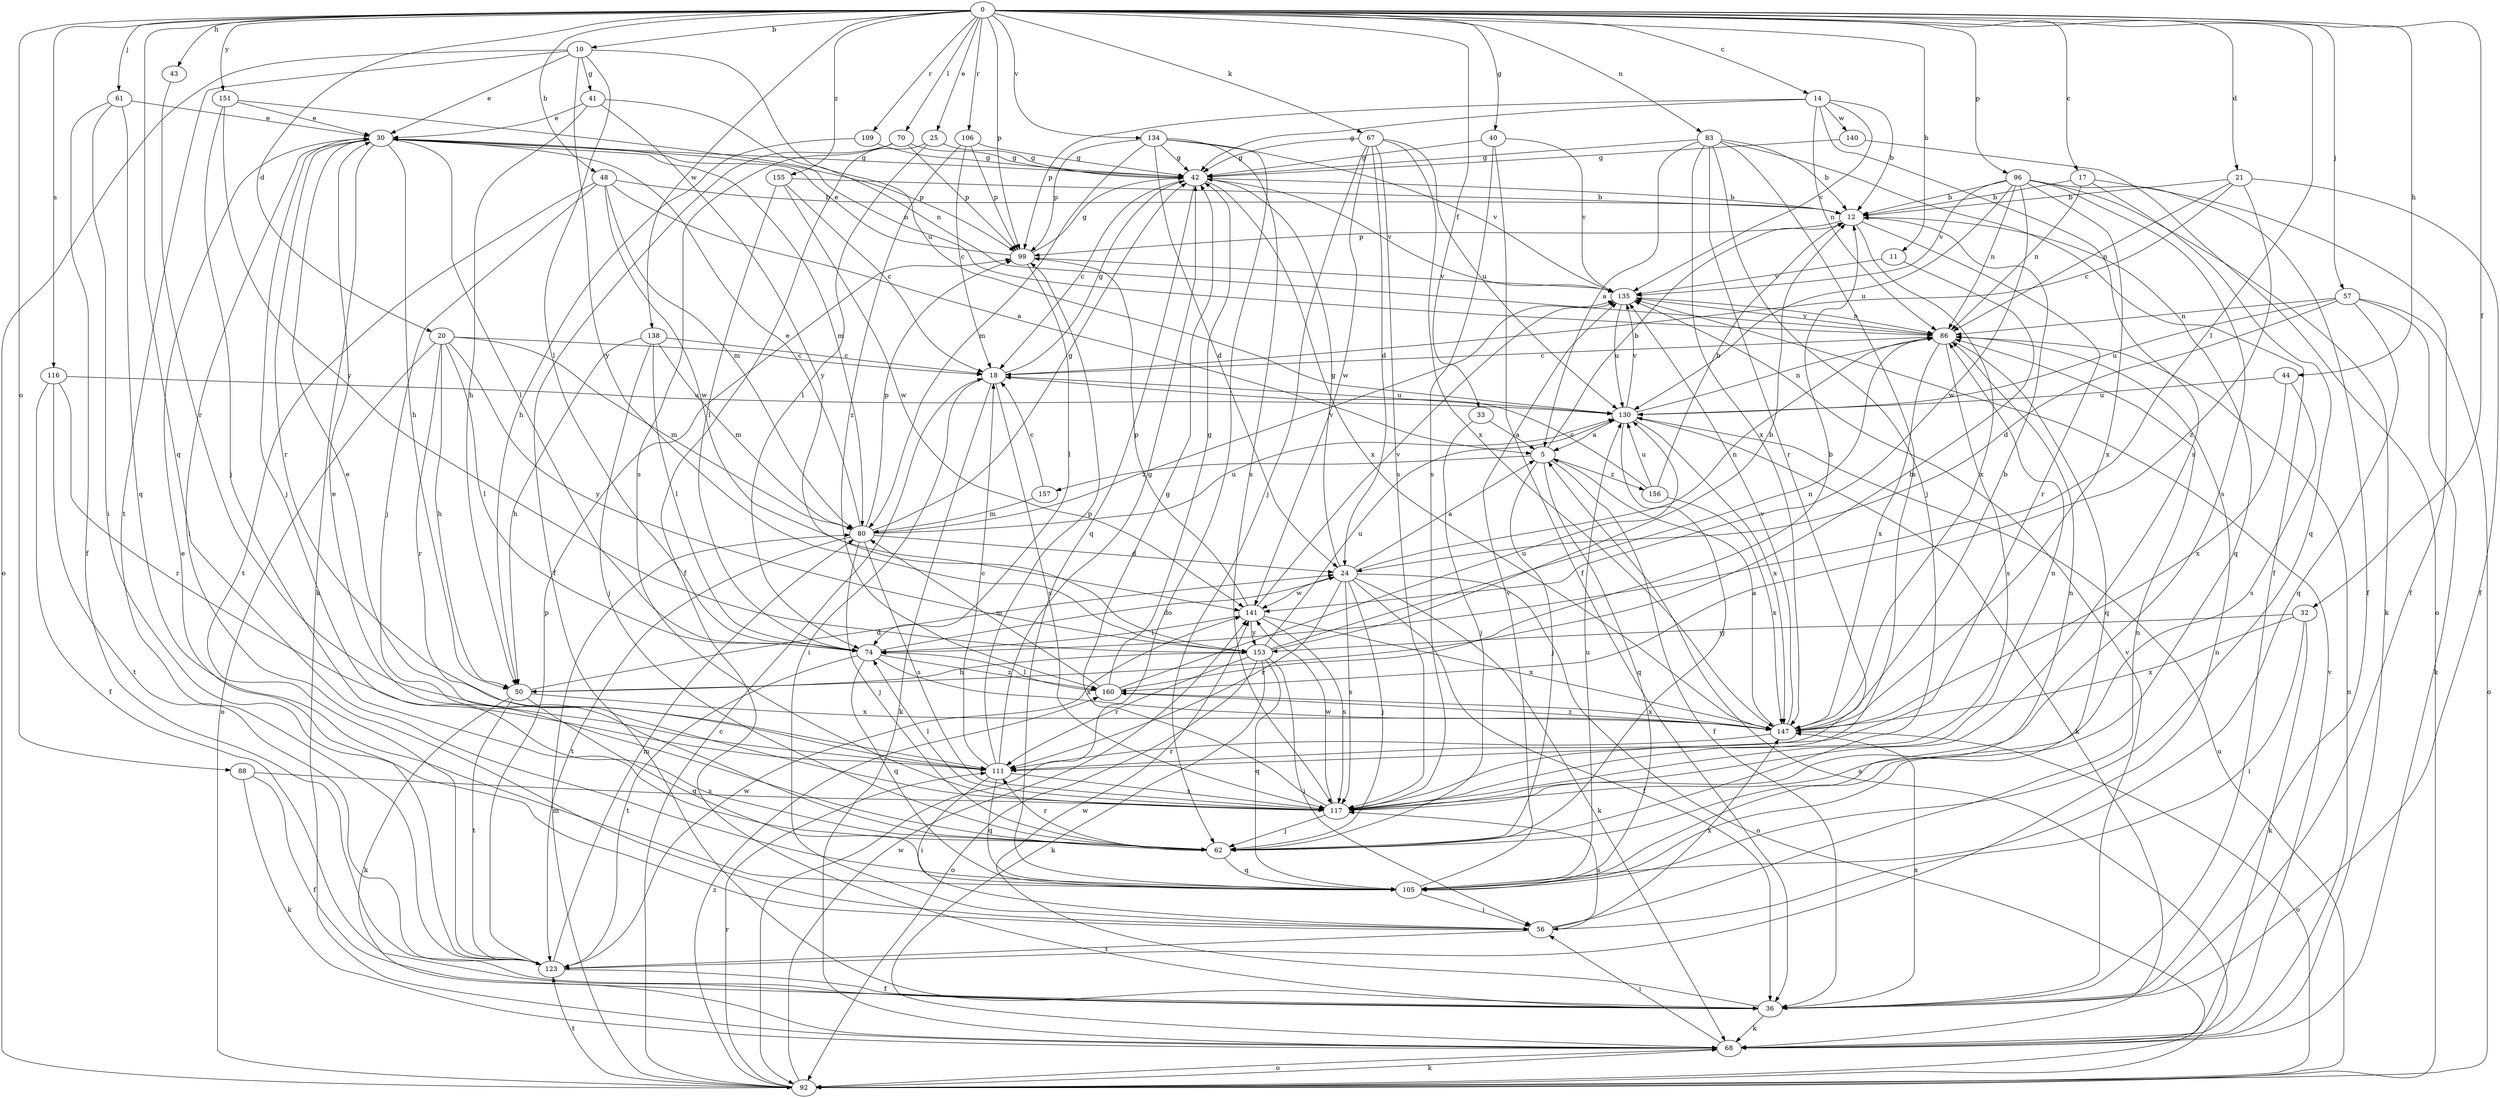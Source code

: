 strict digraph  {
0;
5;
10;
11;
12;
14;
17;
18;
20;
21;
24;
25;
30;
32;
33;
36;
40;
41;
42;
43;
44;
48;
50;
56;
57;
61;
62;
67;
68;
70;
74;
80;
83;
86;
88;
92;
96;
99;
105;
106;
109;
111;
116;
117;
123;
130;
134;
135;
138;
140;
141;
147;
151;
153;
155;
156;
157;
160;
0 -> 10  [label=b];
0 -> 11  [label=b];
0 -> 14  [label=c];
0 -> 17  [label=c];
0 -> 20  [label=d];
0 -> 21  [label=d];
0 -> 25  [label=e];
0 -> 32  [label=f];
0 -> 33  [label=f];
0 -> 40  [label=g];
0 -> 43  [label=h];
0 -> 44  [label=h];
0 -> 48  [label=h];
0 -> 57  [label=j];
0 -> 61  [label=j];
0 -> 67  [label=k];
0 -> 70  [label=l];
0 -> 74  [label=l];
0 -> 83  [label=n];
0 -> 88  [label=o];
0 -> 96  [label=p];
0 -> 99  [label=p];
0 -> 105  [label=q];
0 -> 106  [label=r];
0 -> 109  [label=r];
0 -> 116  [label=s];
0 -> 134  [label=v];
0 -> 138  [label=w];
0 -> 151  [label=y];
0 -> 155  [label=z];
5 -> 12  [label=b];
5 -> 36  [label=f];
5 -> 62  [label=j];
5 -> 105  [label=q];
5 -> 156  [label=z];
5 -> 157  [label=z];
10 -> 30  [label=e];
10 -> 41  [label=g];
10 -> 74  [label=l];
10 -> 92  [label=o];
10 -> 123  [label=t];
10 -> 130  [label=u];
10 -> 153  [label=y];
11 -> 50  [label=h];
11 -> 135  [label=v];
12 -> 99  [label=p];
12 -> 105  [label=q];
12 -> 111  [label=r];
12 -> 147  [label=x];
14 -> 12  [label=b];
14 -> 42  [label=g];
14 -> 86  [label=n];
14 -> 99  [label=p];
14 -> 117  [label=s];
14 -> 135  [label=v];
14 -> 140  [label=w];
17 -> 12  [label=b];
17 -> 36  [label=f];
17 -> 86  [label=n];
17 -> 105  [label=q];
18 -> 42  [label=g];
18 -> 56  [label=i];
18 -> 68  [label=k];
18 -> 117  [label=s];
18 -> 130  [label=u];
20 -> 18  [label=c];
20 -> 50  [label=h];
20 -> 74  [label=l];
20 -> 80  [label=m];
20 -> 92  [label=o];
20 -> 111  [label=r];
20 -> 153  [label=y];
21 -> 12  [label=b];
21 -> 18  [label=c];
21 -> 36  [label=f];
21 -> 86  [label=n];
21 -> 160  [label=z];
24 -> 5  [label=a];
24 -> 36  [label=f];
24 -> 42  [label=g];
24 -> 62  [label=j];
24 -> 68  [label=k];
24 -> 86  [label=n];
24 -> 92  [label=o];
24 -> 111  [label=r];
24 -> 117  [label=s];
24 -> 141  [label=w];
25 -> 36  [label=f];
25 -> 42  [label=g];
25 -> 74  [label=l];
30 -> 42  [label=g];
30 -> 50  [label=h];
30 -> 56  [label=i];
30 -> 62  [label=j];
30 -> 68  [label=k];
30 -> 74  [label=l];
30 -> 80  [label=m];
30 -> 99  [label=p];
30 -> 111  [label=r];
32 -> 56  [label=i];
32 -> 68  [label=k];
32 -> 147  [label=x];
32 -> 153  [label=y];
33 -> 5  [label=a];
33 -> 62  [label=j];
36 -> 68  [label=k];
36 -> 135  [label=v];
36 -> 141  [label=w];
36 -> 147  [label=x];
40 -> 36  [label=f];
40 -> 42  [label=g];
40 -> 117  [label=s];
40 -> 135  [label=v];
41 -> 30  [label=e];
41 -> 50  [label=h];
41 -> 86  [label=n];
41 -> 153  [label=y];
42 -> 12  [label=b];
42 -> 18  [label=c];
42 -> 105  [label=q];
42 -> 135  [label=v];
42 -> 147  [label=x];
43 -> 111  [label=r];
44 -> 117  [label=s];
44 -> 130  [label=u];
44 -> 147  [label=x];
48 -> 5  [label=a];
48 -> 12  [label=b];
48 -> 62  [label=j];
48 -> 80  [label=m];
48 -> 123  [label=t];
48 -> 141  [label=w];
50 -> 24  [label=d];
50 -> 68  [label=k];
50 -> 105  [label=q];
50 -> 123  [label=t];
50 -> 147  [label=x];
56 -> 86  [label=n];
56 -> 117  [label=s];
56 -> 123  [label=t];
56 -> 147  [label=x];
57 -> 24  [label=d];
57 -> 68  [label=k];
57 -> 86  [label=n];
57 -> 92  [label=o];
57 -> 105  [label=q];
57 -> 130  [label=u];
61 -> 30  [label=e];
61 -> 36  [label=f];
61 -> 56  [label=i];
61 -> 105  [label=q];
62 -> 30  [label=e];
62 -> 86  [label=n];
62 -> 105  [label=q];
62 -> 111  [label=r];
67 -> 24  [label=d];
67 -> 42  [label=g];
67 -> 62  [label=j];
67 -> 117  [label=s];
67 -> 130  [label=u];
67 -> 141  [label=w];
67 -> 147  [label=x];
68 -> 56  [label=i];
68 -> 86  [label=n];
68 -> 92  [label=o];
68 -> 135  [label=v];
70 -> 36  [label=f];
70 -> 42  [label=g];
70 -> 99  [label=p];
70 -> 117  [label=s];
74 -> 24  [label=d];
74 -> 105  [label=q];
74 -> 123  [label=t];
74 -> 147  [label=x];
74 -> 160  [label=z];
80 -> 24  [label=d];
80 -> 30  [label=e];
80 -> 42  [label=g];
80 -> 62  [label=j];
80 -> 99  [label=p];
80 -> 117  [label=s];
80 -> 123  [label=t];
80 -> 130  [label=u];
80 -> 135  [label=v];
83 -> 5  [label=a];
83 -> 12  [label=b];
83 -> 36  [label=f];
83 -> 42  [label=g];
83 -> 62  [label=j];
83 -> 111  [label=r];
83 -> 117  [label=s];
83 -> 147  [label=x];
86 -> 18  [label=c];
86 -> 105  [label=q];
86 -> 117  [label=s];
86 -> 135  [label=v];
86 -> 147  [label=x];
88 -> 36  [label=f];
88 -> 68  [label=k];
88 -> 117  [label=s];
92 -> 5  [label=a];
92 -> 18  [label=c];
92 -> 68  [label=k];
92 -> 80  [label=m];
92 -> 111  [label=r];
92 -> 123  [label=t];
92 -> 130  [label=u];
92 -> 141  [label=w];
92 -> 160  [label=z];
96 -> 12  [label=b];
96 -> 36  [label=f];
96 -> 68  [label=k];
96 -> 86  [label=n];
96 -> 117  [label=s];
96 -> 130  [label=u];
96 -> 135  [label=v];
96 -> 141  [label=w];
96 -> 147  [label=x];
99 -> 30  [label=e];
99 -> 42  [label=g];
99 -> 74  [label=l];
99 -> 135  [label=v];
105 -> 56  [label=i];
105 -> 130  [label=u];
105 -> 135  [label=v];
106 -> 18  [label=c];
106 -> 42  [label=g];
106 -> 99  [label=p];
106 -> 160  [label=z];
109 -> 42  [label=g];
109 -> 50  [label=h];
111 -> 18  [label=c];
111 -> 42  [label=g];
111 -> 56  [label=i];
111 -> 99  [label=p];
111 -> 105  [label=q];
111 -> 117  [label=s];
116 -> 36  [label=f];
116 -> 111  [label=r];
116 -> 123  [label=t];
116 -> 130  [label=u];
117 -> 30  [label=e];
117 -> 42  [label=g];
117 -> 62  [label=j];
117 -> 74  [label=l];
117 -> 86  [label=n];
117 -> 141  [label=w];
123 -> 30  [label=e];
123 -> 36  [label=f];
123 -> 80  [label=m];
123 -> 86  [label=n];
123 -> 99  [label=p];
123 -> 141  [label=w];
130 -> 5  [label=a];
130 -> 62  [label=j];
130 -> 68  [label=k];
130 -> 86  [label=n];
130 -> 135  [label=v];
130 -> 147  [label=x];
134 -> 24  [label=d];
134 -> 42  [label=g];
134 -> 80  [label=m];
134 -> 92  [label=o];
134 -> 99  [label=p];
134 -> 117  [label=s];
134 -> 135  [label=v];
135 -> 86  [label=n];
135 -> 130  [label=u];
138 -> 18  [label=c];
138 -> 50  [label=h];
138 -> 62  [label=j];
138 -> 74  [label=l];
138 -> 80  [label=m];
140 -> 42  [label=g];
140 -> 92  [label=o];
141 -> 74  [label=l];
141 -> 99  [label=p];
141 -> 117  [label=s];
141 -> 135  [label=v];
141 -> 147  [label=x];
141 -> 153  [label=y];
147 -> 5  [label=a];
147 -> 12  [label=b];
147 -> 92  [label=o];
147 -> 111  [label=r];
147 -> 135  [label=v];
147 -> 160  [label=z];
151 -> 30  [label=e];
151 -> 62  [label=j];
151 -> 86  [label=n];
151 -> 153  [label=y];
153 -> 12  [label=b];
153 -> 50  [label=h];
153 -> 56  [label=i];
153 -> 68  [label=k];
153 -> 86  [label=n];
153 -> 92  [label=o];
153 -> 105  [label=q];
153 -> 111  [label=r];
153 -> 130  [label=u];
155 -> 12  [label=b];
155 -> 18  [label=c];
155 -> 74  [label=l];
155 -> 141  [label=w];
156 -> 12  [label=b];
156 -> 18  [label=c];
156 -> 130  [label=u];
156 -> 147  [label=x];
157 -> 18  [label=c];
157 -> 80  [label=m];
160 -> 12  [label=b];
160 -> 42  [label=g];
160 -> 74  [label=l];
160 -> 80  [label=m];
160 -> 130  [label=u];
160 -> 147  [label=x];
}
